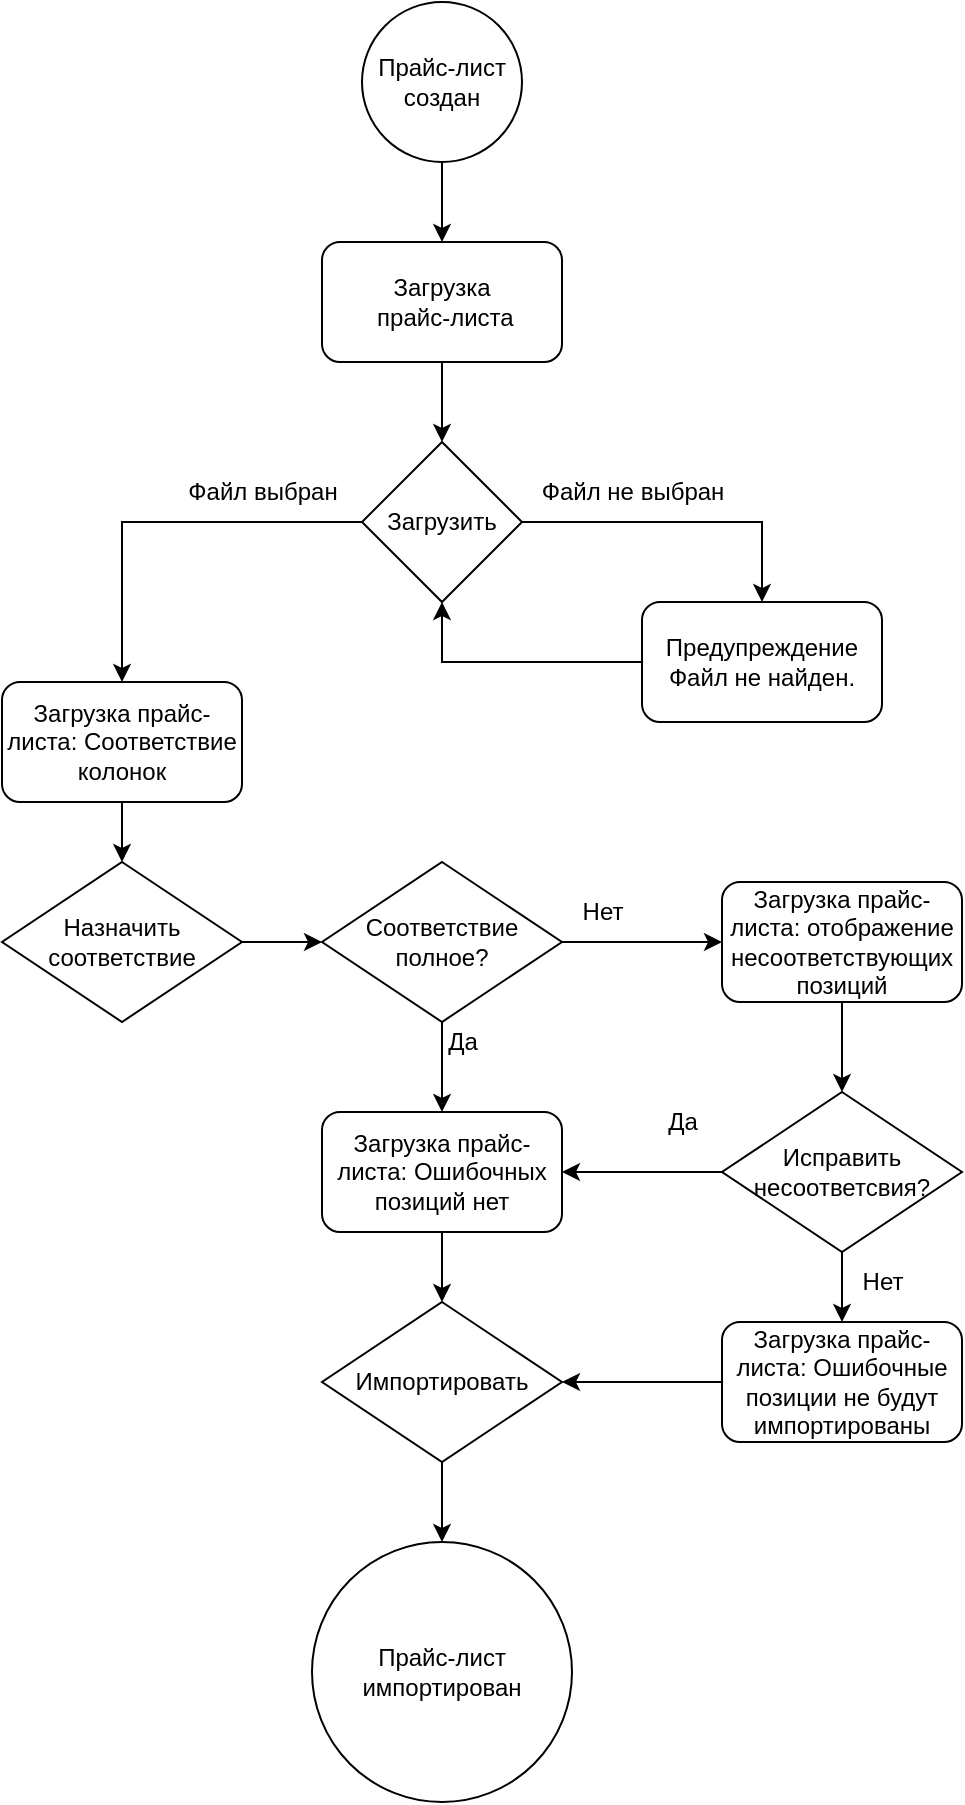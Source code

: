 <mxfile version="20.5.1" type="github">
  <diagram id="zUOd78d8kLE70ywTMAmB" name="Страница 1">
    <mxGraphModel dx="1185" dy="635" grid="1" gridSize="10" guides="1" tooltips="1" connect="1" arrows="1" fold="1" page="1" pageScale="1" pageWidth="827" pageHeight="1169" math="0" shadow="0">
      <root>
        <mxCell id="0" />
        <mxCell id="1" parent="0" />
        <mxCell id="Dt5027v7Hb0-dLlWJPYE-3" value="" style="edgeStyle=orthogonalEdgeStyle;rounded=0;orthogonalLoop=1;jettySize=auto;html=1;" edge="1" parent="1" source="Dt5027v7Hb0-dLlWJPYE-1">
          <mxGeometry relative="1" as="geometry">
            <mxPoint x="400" y="160" as="targetPoint" />
          </mxGeometry>
        </mxCell>
        <mxCell id="Dt5027v7Hb0-dLlWJPYE-1" value="Прайс-лист создан" style="ellipse;whiteSpace=wrap;html=1;aspect=fixed;" vertex="1" parent="1">
          <mxGeometry x="360" y="40" width="80" height="80" as="geometry" />
        </mxCell>
        <mxCell id="Dt5027v7Hb0-dLlWJPYE-8" value="" style="edgeStyle=orthogonalEdgeStyle;rounded=0;orthogonalLoop=1;jettySize=auto;html=1;entryX=0.5;entryY=0;entryDx=0;entryDy=0;" edge="1" parent="1" source="Dt5027v7Hb0-dLlWJPYE-4" target="Dt5027v7Hb0-dLlWJPYE-13">
          <mxGeometry relative="1" as="geometry">
            <mxPoint x="400" y="250" as="targetPoint" />
          </mxGeometry>
        </mxCell>
        <mxCell id="Dt5027v7Hb0-dLlWJPYE-4" value="Загрузка&lt;br&gt;&amp;nbsp;прайс-листа" style="rounded=1;whiteSpace=wrap;html=1;" vertex="1" parent="1">
          <mxGeometry x="340" y="160" width="120" height="60" as="geometry" />
        </mxCell>
        <mxCell id="Dt5027v7Hb0-dLlWJPYE-21" style="edgeStyle=orthogonalEdgeStyle;rounded=0;orthogonalLoop=1;jettySize=auto;html=1;entryX=0.5;entryY=0;entryDx=0;entryDy=0;" edge="1" parent="1" source="Dt5027v7Hb0-dLlWJPYE-13" target="Dt5027v7Hb0-dLlWJPYE-24">
          <mxGeometry relative="1" as="geometry">
            <mxPoint x="240" y="320" as="targetPoint" />
            <Array as="points">
              <mxPoint x="240" y="300" />
            </Array>
          </mxGeometry>
        </mxCell>
        <mxCell id="Dt5027v7Hb0-dLlWJPYE-29" style="edgeStyle=orthogonalEdgeStyle;rounded=0;orthogonalLoop=1;jettySize=auto;html=1;exitX=1;exitY=0.5;exitDx=0;exitDy=0;entryX=0.5;entryY=0;entryDx=0;entryDy=0;" edge="1" parent="1" source="Dt5027v7Hb0-dLlWJPYE-13" target="Dt5027v7Hb0-dLlWJPYE-31">
          <mxGeometry relative="1" as="geometry">
            <mxPoint x="580" y="320" as="targetPoint" />
            <Array as="points">
              <mxPoint x="560" y="300" />
            </Array>
          </mxGeometry>
        </mxCell>
        <mxCell id="Dt5027v7Hb0-dLlWJPYE-13" value="Загрузить" style="rhombus;whiteSpace=wrap;html=1;" vertex="1" parent="1">
          <mxGeometry x="360" y="260" width="80" height="80" as="geometry" />
        </mxCell>
        <mxCell id="Dt5027v7Hb0-dLlWJPYE-18" style="edgeStyle=orthogonalEdgeStyle;rounded=0;orthogonalLoop=1;jettySize=auto;html=1;exitX=0.5;exitY=1;exitDx=0;exitDy=0;" edge="1" parent="1" source="Dt5027v7Hb0-dLlWJPYE-4" target="Dt5027v7Hb0-dLlWJPYE-4">
          <mxGeometry relative="1" as="geometry" />
        </mxCell>
        <mxCell id="Dt5027v7Hb0-dLlWJPYE-125" style="edgeStyle=orthogonalEdgeStyle;rounded=0;orthogonalLoop=1;jettySize=auto;html=1;entryX=0.5;entryY=0;entryDx=0;entryDy=0;" edge="1" parent="1" source="Dt5027v7Hb0-dLlWJPYE-24" target="Dt5027v7Hb0-dLlWJPYE-124">
          <mxGeometry relative="1" as="geometry" />
        </mxCell>
        <mxCell id="Dt5027v7Hb0-dLlWJPYE-24" value="Загрузка прайс-листа: Соответствие колонок" style="rounded=1;whiteSpace=wrap;html=1;" vertex="1" parent="1">
          <mxGeometry x="180" y="380" width="120" height="60" as="geometry" />
        </mxCell>
        <mxCell id="Dt5027v7Hb0-dLlWJPYE-25" value="Файл выбран" style="text;html=1;align=center;verticalAlign=middle;resizable=0;points=[];autosize=1;strokeColor=none;fillColor=none;" vertex="1" parent="1">
          <mxGeometry x="260" y="270" width="100" height="30" as="geometry" />
        </mxCell>
        <mxCell id="Dt5027v7Hb0-dLlWJPYE-30" value="Файл&amp;nbsp;не выбран" style="text;html=1;align=center;verticalAlign=middle;resizable=0;points=[];autosize=1;strokeColor=none;fillColor=none;" vertex="1" parent="1">
          <mxGeometry x="440" y="270" width="110" height="30" as="geometry" />
        </mxCell>
        <mxCell id="Dt5027v7Hb0-dLlWJPYE-32" style="edgeStyle=orthogonalEdgeStyle;rounded=0;orthogonalLoop=1;jettySize=auto;html=1;exitX=0;exitY=0.5;exitDx=0;exitDy=0;entryX=0.5;entryY=1;entryDx=0;entryDy=0;" edge="1" parent="1" source="Dt5027v7Hb0-dLlWJPYE-31" target="Dt5027v7Hb0-dLlWJPYE-13">
          <mxGeometry relative="1" as="geometry" />
        </mxCell>
        <mxCell id="Dt5027v7Hb0-dLlWJPYE-31" value="Предупреждение Файл не найден." style="rounded=1;whiteSpace=wrap;html=1;" vertex="1" parent="1">
          <mxGeometry x="500" y="340" width="120" height="60" as="geometry" />
        </mxCell>
        <mxCell id="Dt5027v7Hb0-dLlWJPYE-139" style="edgeStyle=orthogonalEdgeStyle;rounded=0;orthogonalLoop=1;jettySize=auto;html=1;entryX=0.5;entryY=0;entryDx=0;entryDy=0;" edge="1" parent="1" source="Dt5027v7Hb0-dLlWJPYE-37" target="Dt5027v7Hb0-dLlWJPYE-39">
          <mxGeometry relative="1" as="geometry" />
        </mxCell>
        <mxCell id="Dt5027v7Hb0-dLlWJPYE-37" value="Импортировать" style="rhombus;whiteSpace=wrap;html=1;" vertex="1" parent="1">
          <mxGeometry x="340" y="690" width="120" height="80" as="geometry" />
        </mxCell>
        <mxCell id="Dt5027v7Hb0-dLlWJPYE-39" value="&lt;div&gt;&lt;span style=&quot;font-weight: 400;&quot;&gt;Прайс-лист импортирован&lt;/span&gt;&lt;/div&gt;" style="ellipse;whiteSpace=wrap;html=1;aspect=fixed;" vertex="1" parent="1">
          <mxGeometry x="335" y="810" width="130" height="130" as="geometry" />
        </mxCell>
        <mxCell id="Dt5027v7Hb0-dLlWJPYE-134" style="edgeStyle=orthogonalEdgeStyle;rounded=0;orthogonalLoop=1;jettySize=auto;html=1;entryX=0.5;entryY=0;entryDx=0;entryDy=0;" edge="1" parent="1" source="Dt5027v7Hb0-dLlWJPYE-92" target="Dt5027v7Hb0-dLlWJPYE-128">
          <mxGeometry relative="1" as="geometry" />
        </mxCell>
        <mxCell id="Dt5027v7Hb0-dLlWJPYE-144" style="edgeStyle=orthogonalEdgeStyle;rounded=0;orthogonalLoop=1;jettySize=auto;html=1;entryX=0;entryY=0.5;entryDx=0;entryDy=0;" edge="1" parent="1" source="Dt5027v7Hb0-dLlWJPYE-92" target="Dt5027v7Hb0-dLlWJPYE-143">
          <mxGeometry relative="1" as="geometry" />
        </mxCell>
        <mxCell id="Dt5027v7Hb0-dLlWJPYE-92" value="Соответствие полное?" style="rhombus;whiteSpace=wrap;html=1;" vertex="1" parent="1">
          <mxGeometry x="340" y="470" width="120" height="80" as="geometry" />
        </mxCell>
        <mxCell id="Dt5027v7Hb0-dLlWJPYE-131" style="edgeStyle=orthogonalEdgeStyle;rounded=0;orthogonalLoop=1;jettySize=auto;html=1;entryX=0;entryY=0.5;entryDx=0;entryDy=0;" edge="1" parent="1" source="Dt5027v7Hb0-dLlWJPYE-124" target="Dt5027v7Hb0-dLlWJPYE-92">
          <mxGeometry relative="1" as="geometry" />
        </mxCell>
        <mxCell id="Dt5027v7Hb0-dLlWJPYE-124" value="Назначить соответствие" style="rhombus;whiteSpace=wrap;html=1;" vertex="1" parent="1">
          <mxGeometry x="180" y="470" width="120" height="80" as="geometry" />
        </mxCell>
        <mxCell id="Dt5027v7Hb0-dLlWJPYE-135" style="edgeStyle=orthogonalEdgeStyle;rounded=0;orthogonalLoop=1;jettySize=auto;html=1;entryX=0.5;entryY=0;entryDx=0;entryDy=0;" edge="1" parent="1" source="Dt5027v7Hb0-dLlWJPYE-128" target="Dt5027v7Hb0-dLlWJPYE-37">
          <mxGeometry relative="1" as="geometry" />
        </mxCell>
        <mxCell id="Dt5027v7Hb0-dLlWJPYE-128" value="Загрузка прайс-листа: Ошибочных позиций нет" style="rounded=1;whiteSpace=wrap;html=1;" vertex="1" parent="1">
          <mxGeometry x="340" y="595" width="120" height="60" as="geometry" />
        </mxCell>
        <mxCell id="Dt5027v7Hb0-dLlWJPYE-140" value="Да" style="text;html=1;align=center;verticalAlign=middle;resizable=0;points=[];autosize=1;strokeColor=none;fillColor=none;" vertex="1" parent="1">
          <mxGeometry x="390" y="545" width="40" height="30" as="geometry" />
        </mxCell>
        <mxCell id="Dt5027v7Hb0-dLlWJPYE-146" style="edgeStyle=orthogonalEdgeStyle;rounded=0;orthogonalLoop=1;jettySize=auto;html=1;" edge="1" parent="1" source="Dt5027v7Hb0-dLlWJPYE-143" target="Dt5027v7Hb0-dLlWJPYE-145">
          <mxGeometry relative="1" as="geometry" />
        </mxCell>
        <mxCell id="Dt5027v7Hb0-dLlWJPYE-143" value="Загрузка прайс-листа: отображение несоответствующих позиций" style="rounded=1;whiteSpace=wrap;html=1;" vertex="1" parent="1">
          <mxGeometry x="540" y="480" width="120" height="60" as="geometry" />
        </mxCell>
        <mxCell id="Dt5027v7Hb0-dLlWJPYE-149" style="edgeStyle=orthogonalEdgeStyle;rounded=0;orthogonalLoop=1;jettySize=auto;html=1;entryX=1;entryY=0.5;entryDx=0;entryDy=0;" edge="1" parent="1" source="Dt5027v7Hb0-dLlWJPYE-145" target="Dt5027v7Hb0-dLlWJPYE-128">
          <mxGeometry relative="1" as="geometry" />
        </mxCell>
        <mxCell id="Dt5027v7Hb0-dLlWJPYE-153" style="edgeStyle=orthogonalEdgeStyle;rounded=0;orthogonalLoop=1;jettySize=auto;html=1;entryX=0.5;entryY=0;entryDx=0;entryDy=0;" edge="1" parent="1" source="Dt5027v7Hb0-dLlWJPYE-145" target="Dt5027v7Hb0-dLlWJPYE-152">
          <mxGeometry relative="1" as="geometry" />
        </mxCell>
        <mxCell id="Dt5027v7Hb0-dLlWJPYE-145" value="Исправить несоответсвия?" style="rhombus;whiteSpace=wrap;html=1;" vertex="1" parent="1">
          <mxGeometry x="540" y="585" width="120" height="80" as="geometry" />
        </mxCell>
        <mxCell id="Dt5027v7Hb0-dLlWJPYE-150" value="Да" style="text;html=1;align=center;verticalAlign=middle;resizable=0;points=[];autosize=1;strokeColor=none;fillColor=none;" vertex="1" parent="1">
          <mxGeometry x="500" y="585" width="40" height="30" as="geometry" />
        </mxCell>
        <mxCell id="Dt5027v7Hb0-dLlWJPYE-151" value="Нет" style="text;html=1;align=center;verticalAlign=middle;resizable=0;points=[];autosize=1;strokeColor=none;fillColor=none;" vertex="1" parent="1">
          <mxGeometry x="460" y="480" width="40" height="30" as="geometry" />
        </mxCell>
        <mxCell id="Dt5027v7Hb0-dLlWJPYE-154" style="edgeStyle=orthogonalEdgeStyle;rounded=0;orthogonalLoop=1;jettySize=auto;html=1;entryX=1;entryY=0.5;entryDx=0;entryDy=0;" edge="1" parent="1" source="Dt5027v7Hb0-dLlWJPYE-152" target="Dt5027v7Hb0-dLlWJPYE-37">
          <mxGeometry relative="1" as="geometry" />
        </mxCell>
        <mxCell id="Dt5027v7Hb0-dLlWJPYE-152" value="Загрузка прайс-листа: Ошибочные позиции не будут импортированы" style="rounded=1;whiteSpace=wrap;html=1;" vertex="1" parent="1">
          <mxGeometry x="540" y="700" width="120" height="60" as="geometry" />
        </mxCell>
        <mxCell id="Dt5027v7Hb0-dLlWJPYE-155" value="Нет" style="text;html=1;align=center;verticalAlign=middle;resizable=0;points=[];autosize=1;strokeColor=none;fillColor=none;" vertex="1" parent="1">
          <mxGeometry x="600" y="665" width="40" height="30" as="geometry" />
        </mxCell>
      </root>
    </mxGraphModel>
  </diagram>
</mxfile>
